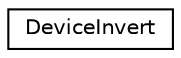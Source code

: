 digraph "Graphical Class Hierarchy"
{
  edge [fontname="Helvetica",fontsize="10",labelfontname="Helvetica",labelfontsize="10"];
  node [fontname="Helvetica",fontsize="10",shape=record];
  rankdir="LR";
  Node0 [label="DeviceInvert",height=0.2,width=0.4,color="black", fillcolor="white", style="filled",URL="$structDeviceInvert.html"];
}
